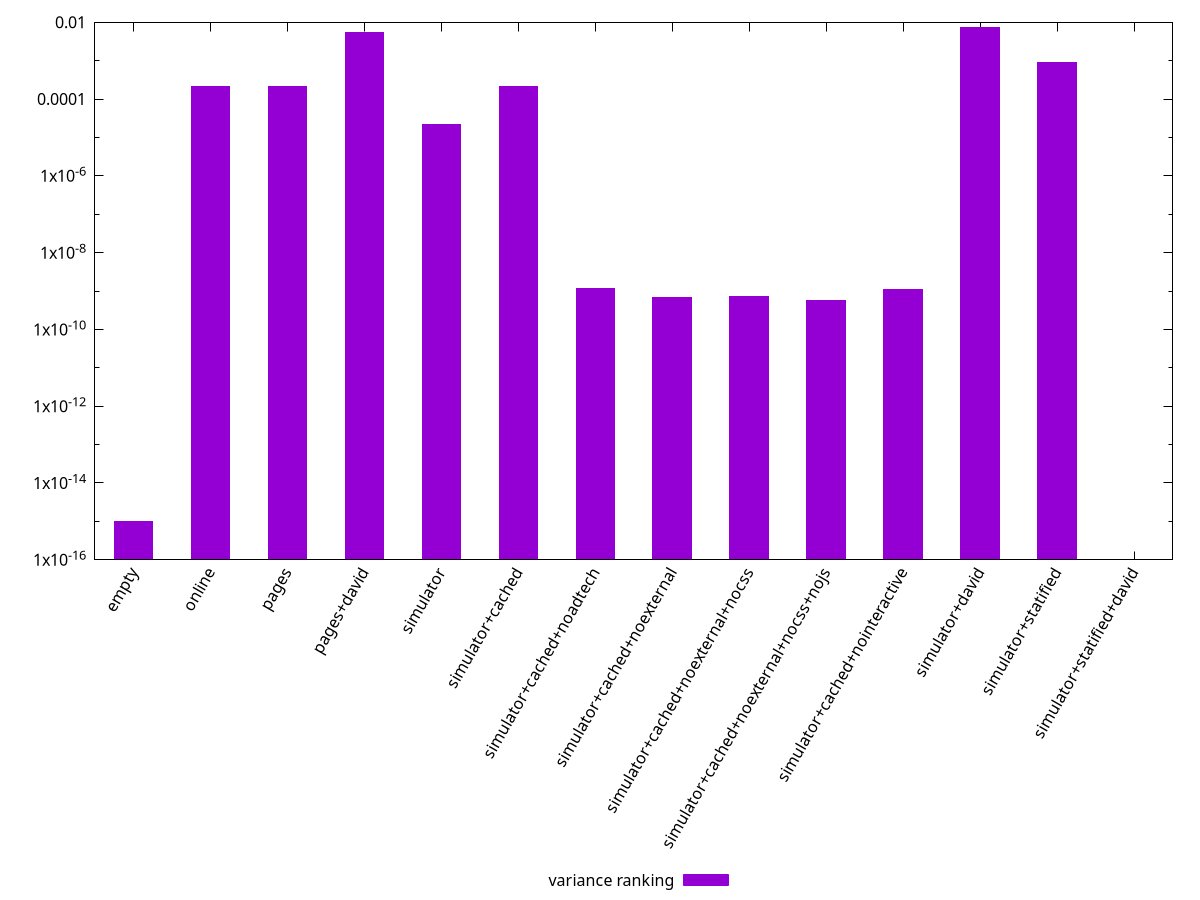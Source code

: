 $_0 <<EOF
empty 9.890761371371912e-16
online 0.00021819957455171434
pages 0.0002090253424135386
pages+david 0.005534713513726016
simulator 0.000021569121567258982
simulator+cached 0.0002095210956851401
simulator+cached+noadtech 1.1829687114435776e-9
simulator+cached+noexternal 6.963100982502762e-10
simulator+cached+noexternal+nocss 7.315453295928773e-10
simulator+cached+noexternal+nocss+nojs 5.638233561424822e-10
simulator+cached+nointeractive 1.0819276781009732e-9
simulator+david 0.007419721281229418
simulator+statified 0.0008908735247498948
simulator+statified+david 0
EOF
set key outside below
set terminal svg
set style fill solid
set boxwidth 0.5
set logscale y
set xtics rotate by 60 right
plot $_0 using 2:xtic(1) with boxes title "variance ranking",